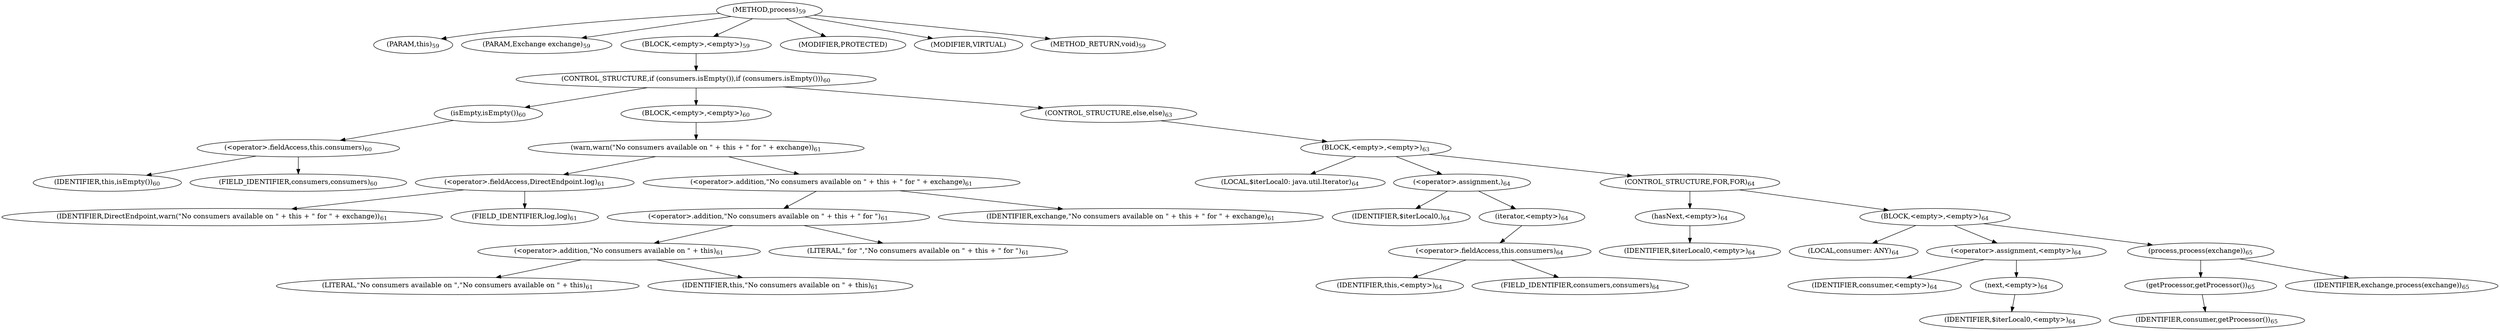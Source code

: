 digraph "process" {  
"67" [label = <(METHOD,process)<SUB>59</SUB>> ]
"8" [label = <(PARAM,this)<SUB>59</SUB>> ]
"68" [label = <(PARAM,Exchange exchange)<SUB>59</SUB>> ]
"69" [label = <(BLOCK,&lt;empty&gt;,&lt;empty&gt;)<SUB>59</SUB>> ]
"70" [label = <(CONTROL_STRUCTURE,if (consumers.isEmpty()),if (consumers.isEmpty()))<SUB>60</SUB>> ]
"71" [label = <(isEmpty,isEmpty())<SUB>60</SUB>> ]
"72" [label = <(&lt;operator&gt;.fieldAccess,this.consumers)<SUB>60</SUB>> ]
"73" [label = <(IDENTIFIER,this,isEmpty())<SUB>60</SUB>> ]
"74" [label = <(FIELD_IDENTIFIER,consumers,consumers)<SUB>60</SUB>> ]
"75" [label = <(BLOCK,&lt;empty&gt;,&lt;empty&gt;)<SUB>60</SUB>> ]
"76" [label = <(warn,warn(&quot;No consumers available on &quot; + this + &quot; for &quot; + exchange))<SUB>61</SUB>> ]
"77" [label = <(&lt;operator&gt;.fieldAccess,DirectEndpoint.log)<SUB>61</SUB>> ]
"78" [label = <(IDENTIFIER,DirectEndpoint,warn(&quot;No consumers available on &quot; + this + &quot; for &quot; + exchange))<SUB>61</SUB>> ]
"79" [label = <(FIELD_IDENTIFIER,log,log)<SUB>61</SUB>> ]
"80" [label = <(&lt;operator&gt;.addition,&quot;No consumers available on &quot; + this + &quot; for &quot; + exchange)<SUB>61</SUB>> ]
"81" [label = <(&lt;operator&gt;.addition,&quot;No consumers available on &quot; + this + &quot; for &quot;)<SUB>61</SUB>> ]
"82" [label = <(&lt;operator&gt;.addition,&quot;No consumers available on &quot; + this)<SUB>61</SUB>> ]
"83" [label = <(LITERAL,&quot;No consumers available on &quot;,&quot;No consumers available on &quot; + this)<SUB>61</SUB>> ]
"7" [label = <(IDENTIFIER,this,&quot;No consumers available on &quot; + this)<SUB>61</SUB>> ]
"84" [label = <(LITERAL,&quot; for &quot;,&quot;No consumers available on &quot; + this + &quot; for &quot;)<SUB>61</SUB>> ]
"85" [label = <(IDENTIFIER,exchange,&quot;No consumers available on &quot; + this + &quot; for &quot; + exchange)<SUB>61</SUB>> ]
"86" [label = <(CONTROL_STRUCTURE,else,else)<SUB>63</SUB>> ]
"87" [label = <(BLOCK,&lt;empty&gt;,&lt;empty&gt;)<SUB>63</SUB>> ]
"88" [label = <(LOCAL,$iterLocal0: java.util.Iterator)<SUB>64</SUB>> ]
"89" [label = <(&lt;operator&gt;.assignment,)<SUB>64</SUB>> ]
"90" [label = <(IDENTIFIER,$iterLocal0,)<SUB>64</SUB>> ]
"91" [label = <(iterator,&lt;empty&gt;)<SUB>64</SUB>> ]
"92" [label = <(&lt;operator&gt;.fieldAccess,this.consumers)<SUB>64</SUB>> ]
"93" [label = <(IDENTIFIER,this,&lt;empty&gt;)<SUB>64</SUB>> ]
"94" [label = <(FIELD_IDENTIFIER,consumers,consumers)<SUB>64</SUB>> ]
"95" [label = <(CONTROL_STRUCTURE,FOR,FOR)<SUB>64</SUB>> ]
"96" [label = <(hasNext,&lt;empty&gt;)<SUB>64</SUB>> ]
"97" [label = <(IDENTIFIER,$iterLocal0,&lt;empty&gt;)<SUB>64</SUB>> ]
"98" [label = <(BLOCK,&lt;empty&gt;,&lt;empty&gt;)<SUB>64</SUB>> ]
"99" [label = <(LOCAL,consumer: ANY)<SUB>64</SUB>> ]
"100" [label = <(&lt;operator&gt;.assignment,&lt;empty&gt;)<SUB>64</SUB>> ]
"101" [label = <(IDENTIFIER,consumer,&lt;empty&gt;)<SUB>64</SUB>> ]
"102" [label = <(next,&lt;empty&gt;)<SUB>64</SUB>> ]
"103" [label = <(IDENTIFIER,$iterLocal0,&lt;empty&gt;)<SUB>64</SUB>> ]
"104" [label = <(process,process(exchange))<SUB>65</SUB>> ]
"105" [label = <(getProcessor,getProcessor())<SUB>65</SUB>> ]
"106" [label = <(IDENTIFIER,consumer,getProcessor())<SUB>65</SUB>> ]
"107" [label = <(IDENTIFIER,exchange,process(exchange))<SUB>65</SUB>> ]
"108" [label = <(MODIFIER,PROTECTED)> ]
"109" [label = <(MODIFIER,VIRTUAL)> ]
"110" [label = <(METHOD_RETURN,void)<SUB>59</SUB>> ]
  "67" -> "8" 
  "67" -> "68" 
  "67" -> "69" 
  "67" -> "108" 
  "67" -> "109" 
  "67" -> "110" 
  "69" -> "70" 
  "70" -> "71" 
  "70" -> "75" 
  "70" -> "86" 
  "71" -> "72" 
  "72" -> "73" 
  "72" -> "74" 
  "75" -> "76" 
  "76" -> "77" 
  "76" -> "80" 
  "77" -> "78" 
  "77" -> "79" 
  "80" -> "81" 
  "80" -> "85" 
  "81" -> "82" 
  "81" -> "84" 
  "82" -> "83" 
  "82" -> "7" 
  "86" -> "87" 
  "87" -> "88" 
  "87" -> "89" 
  "87" -> "95" 
  "89" -> "90" 
  "89" -> "91" 
  "91" -> "92" 
  "92" -> "93" 
  "92" -> "94" 
  "95" -> "96" 
  "95" -> "98" 
  "96" -> "97" 
  "98" -> "99" 
  "98" -> "100" 
  "98" -> "104" 
  "100" -> "101" 
  "100" -> "102" 
  "102" -> "103" 
  "104" -> "105" 
  "104" -> "107" 
  "105" -> "106" 
}
